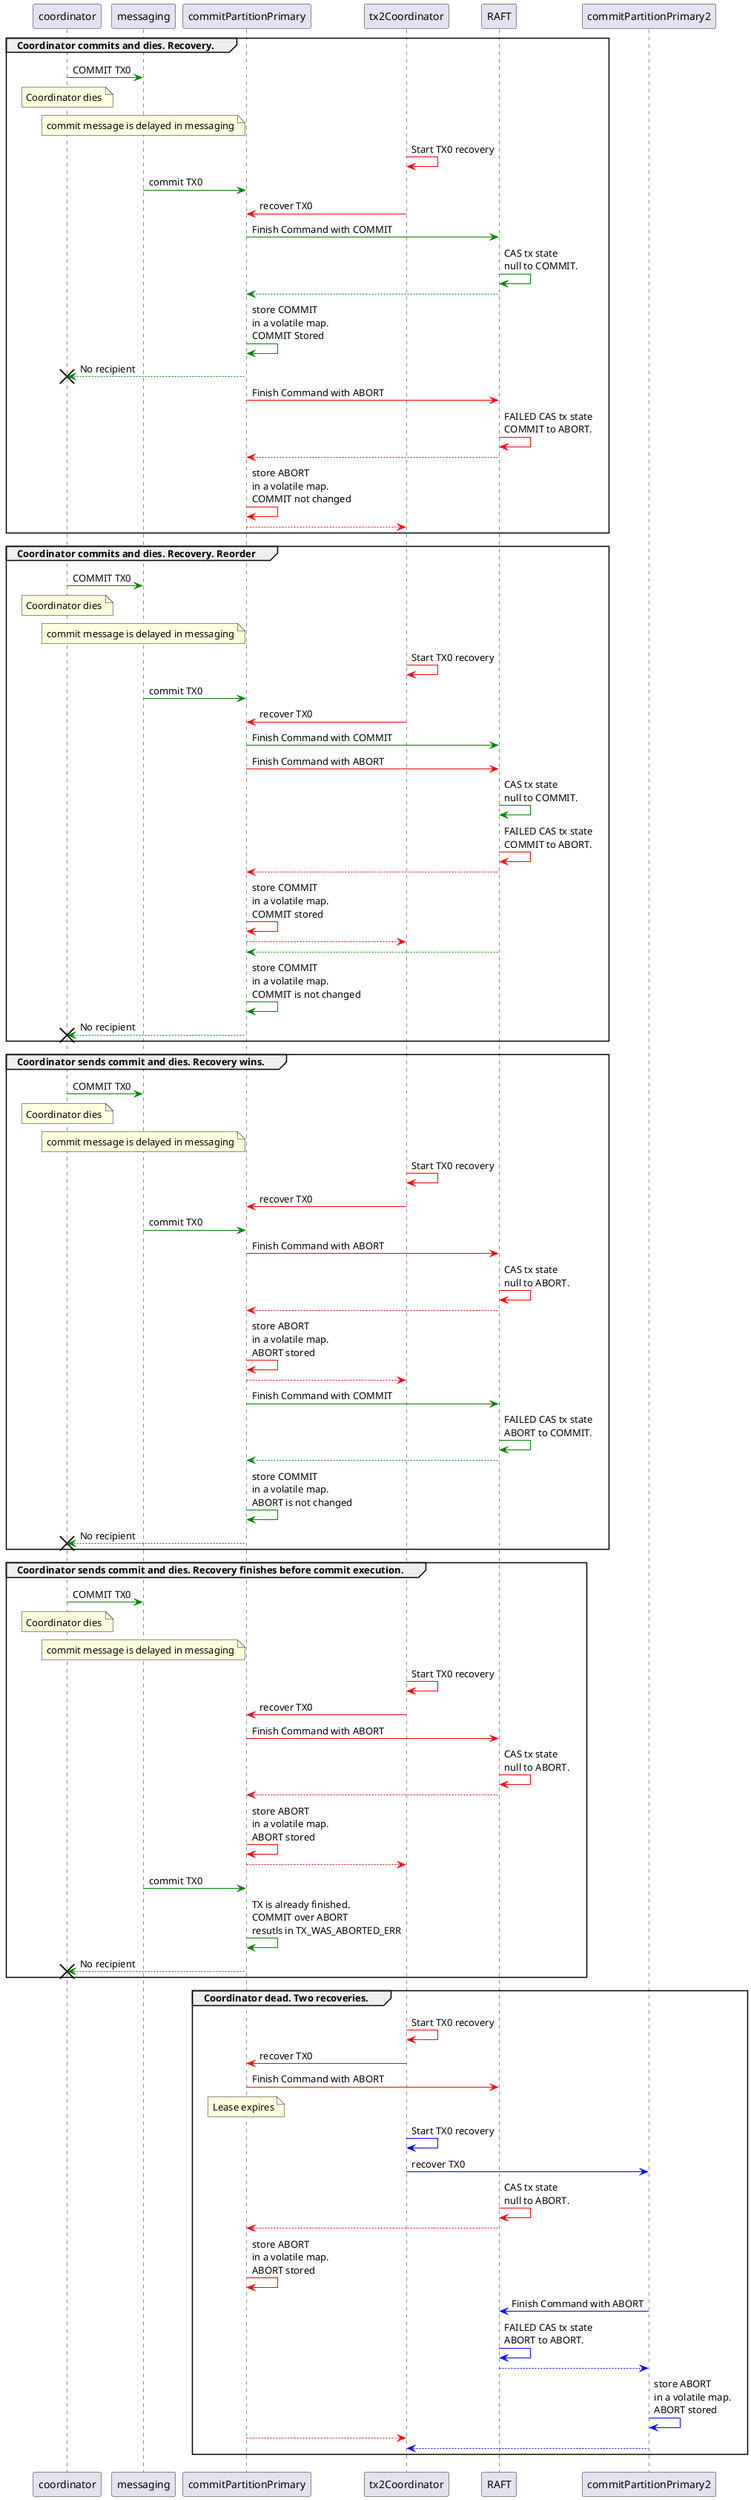 @startuml

!pragma teoz true
participant coordinator
participant messaging
participant commitPartitionPrimary
participant tx2Coordinator
participant RAFT
participant commitPartitionPrimary2

group Coordinator commits and dies. Recovery.
coordinator -[#green]> messaging: COMMIT TX0
note over coordinator: Coordinator dies
note over messaging: commit message is delayed in messaging
tx2Coordinator -[#red]> tx2Coordinator: Start TX0 recovery
messaging -[#green]> commitPartitionPrimary: commit TX0
tx2Coordinator -[#red]> commitPartitionPrimary: recover TX0
commitPartitionPrimary -[#green]> RAFT : Finish Command with COMMIT
RAFT -[#green]> RAFT : CAS tx state\nnull to COMMIT.
RAFT --[#green]> commitPartitionPrimary
commitPartitionPrimary -[#green]> commitPartitionPrimary: store COMMIT \nin a volatile map.\nCOMMIT Stored
commitPartitionPrimary --[#green]> coordinator !! : No recipient
commitPartitionPrimary -[#red]> RAFT : Finish Command with ABORT
RAFT -[#red]> RAFT : FAILED CAS tx state\nCOMMIT to ABORT.
RAFT --[#red]> commitPartitionPrimary
commitPartitionPrimary -[#red]> commitPartitionPrimary: store ABORT \nin a volatile map.\nCOMMIT not changed
commitPartitionPrimary --[#red]> tx2Coordinator
end


group Coordinator commits and dies. Recovery. Reorder
coordinator -[#green]> messaging: COMMIT TX0
note over coordinator: Coordinator dies
note over messaging: commit message is delayed in messaging
tx2Coordinator -[#red]> tx2Coordinator: Start TX0 recovery
messaging -[#green]> commitPartitionPrimary: commit TX0
tx2Coordinator -[#red]> commitPartitionPrimary: recover TX0
commitPartitionPrimary -[#green]> RAFT : Finish Command with COMMIT
commitPartitionPrimary -[#red]> RAFT : Finish Command with ABORT
RAFT -[#green]> RAFT : CAS tx state\nnull to COMMIT.
RAFT -[#red]> RAFT : FAILED CAS tx state\nCOMMIT to ABORT.
RAFT --[#red]> commitPartitionPrimary
commitPartitionPrimary -[#red]> commitPartitionPrimary: store COMMIT \nin a volatile map.\nCOMMIT stored
commitPartitionPrimary --[#red]> tx2Coordinator
RAFT --[#green]> commitPartitionPrimary
commitPartitionPrimary -[#green]> commitPartitionPrimary: store COMMIT \nin a volatile map.\nCOMMIT is not changed

commitPartitionPrimary --[#green]> coordinator !! : No recipient
end

group Coordinator sends commit and dies. Recovery wins.
coordinator -[#green]> messaging: COMMIT TX0
note over coordinator: Coordinator dies
note over messaging: commit message is delayed in messaging
tx2Coordinator -[#red]> tx2Coordinator: Start TX0 recovery
tx2Coordinator -[#red]> commitPartitionPrimary: recover TX0
messaging -[#green]> commitPartitionPrimary: commit TX0
commitPartitionPrimary -[#red]> RAFT : Finish Command with ABORT
RAFT -[#red]> RAFT : CAS tx state\nnull to ABORT.
RAFT --[#red]> commitPartitionPrimary
commitPartitionPrimary -[#red]> commitPartitionPrimary: store ABORT \nin a volatile map.\nABORT stored
commitPartitionPrimary --[#red]> tx2Coordinator
commitPartitionPrimary -[#green]> RAFT : Finish Command with COMMIT
RAFT -[#green]> RAFT : FAILED CAS tx state\nABORT to COMMIT.
RAFT --[#green]> commitPartitionPrimary
commitPartitionPrimary -[#green]> commitPartitionPrimary: store COMMIT \nin a volatile map.\nABORT is not changed
commitPartitionPrimary --[#green]> coordinator !! : No recipient
end

group Coordinator sends commit and dies. Recovery finishes before commit execution.
coordinator -[#green]> messaging: COMMIT TX0
note over coordinator: Coordinator dies
note over messaging: commit message is delayed in messaging
tx2Coordinator -[#red]> tx2Coordinator: Start TX0 recovery
tx2Coordinator -[#red]> commitPartitionPrimary: recover TX0

commitPartitionPrimary -[#red]> RAFT : Finish Command with ABORT
RAFT -[#red]> RAFT : CAS tx state\nnull to ABORT.
RAFT --[#red]> commitPartitionPrimary
commitPartitionPrimary -[#red]> commitPartitionPrimary: store ABORT \nin a volatile map.\nABORT stored
commitPartitionPrimary --[#red]> tx2Coordinator
messaging -[#green]> commitPartitionPrimary: commit TX0
commitPartitionPrimary -[#green]> commitPartitionPrimary : TX is already finished.\nCOMMIT over ABORT\nresutls in TX_WAS_ABORTED_ERR
commitPartitionPrimary --[#green]> coordinator !! : No recipient
end

group Coordinator dead. Two recoveries.
tx2Coordinator -[#red]> tx2Coordinator: Start TX0 recovery
tx2Coordinator -[#red]> commitPartitionPrimary: recover TX0
commitPartitionPrimary -[#red]> RAFT : Finish Command with ABORT
note over commitPartitionPrimary: Lease expires
tx2Coordinator -[#blue]> tx2Coordinator: Start TX0 recovery
tx2Coordinator -[#blue]> commitPartitionPrimary2: recover TX0
RAFT -[#red]> RAFT : CAS tx state\nnull to ABORT.
RAFT --[#red]> commitPartitionPrimary
commitPartitionPrimary -[#red]> commitPartitionPrimary: store ABORT \nin a volatile map.\nABORT stored
commitPartitionPrimary2 -[#blue]> RAFT : Finish Command with ABORT
RAFT -[#blue]> RAFT : FAILED CAS tx state\nABORT to ABORT.
RAFT --[#blue]> commitPartitionPrimary2
commitPartitionPrimary2 -[#blue]> commitPartitionPrimary2: store ABORT \nin a volatile map.\nABORT stored
commitPartitionPrimary --[#red]> tx2Coordinator
commitPartitionPrimary2 --[#blue]> tx2Coordinator
end
@enduml
